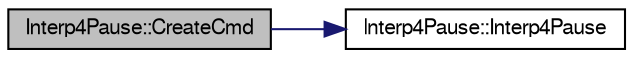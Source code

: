 digraph "Interp4Pause::CreateCmd"
{
  edge [fontname="FreeSans",fontsize="10",labelfontname="FreeSans",labelfontsize="10"];
  node [fontname="FreeSans",fontsize="10",shape=record];
  rankdir="LR";
  Node1 [label="Interp4Pause::CreateCmd",height=0.2,width=0.4,color="black", fillcolor="grey75", style="filled", fontcolor="black"];
  Node1 -> Node2 [color="midnightblue",fontsize="10",style="solid",fontname="FreeSans"];
  Node2 [label="Interp4Pause::Interp4Pause",height=0.2,width=0.4,color="black", fillcolor="white", style="filled",URL="$class_interp4_pause.html#a8ed3abb0ba307e144e4c07f586f48eb9",tooltip="konstruktor "];
}
